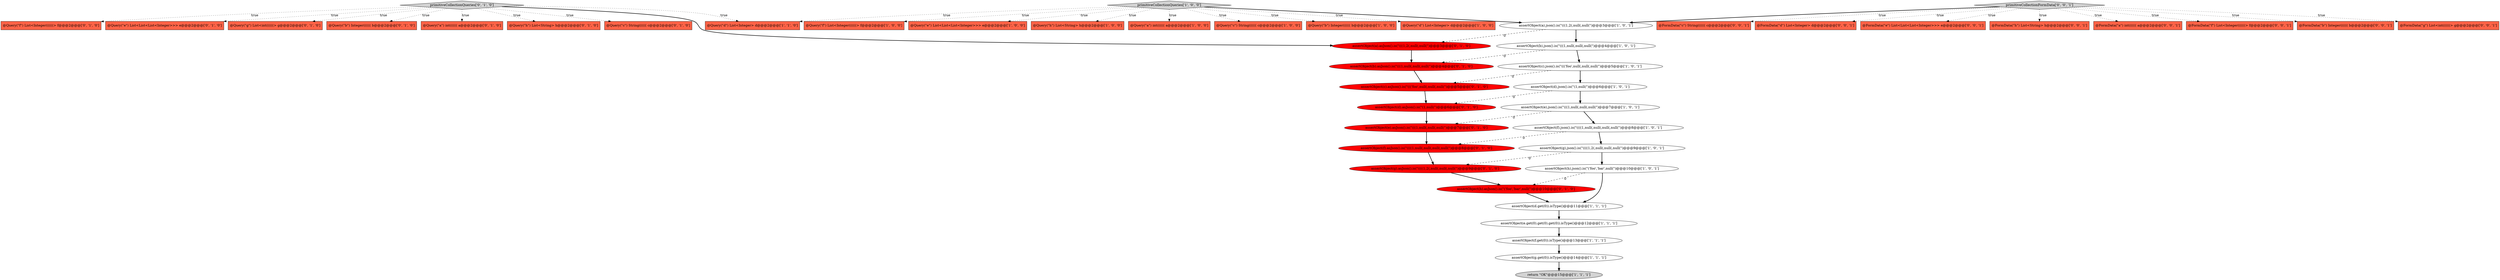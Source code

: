 digraph {
32 [style = filled, label = "assertObject(b).asJson().is(\"(((1,null(,null(,null(\")@@@4@@@['0', '1', '0']", fillcolor = red, shape = ellipse image = "AAA1AAABBB2BBB"];
17 [style = filled, label = "assertObject(h).json().is(\"('foo','bar',null(\")@@@10@@@['1', '0', '1']", fillcolor = white, shape = ellipse image = "AAA0AAABBB1BBB"];
16 [style = filled, label = "@Query(\"f\") List<Integer((((((> f@@@2@@@['1', '0', '0']", fillcolor = tomato, shape = box image = "AAA0AAABBB1BBB"];
22 [style = filled, label = "@Query(\"f\") List<Integer((((((> f@@@2@@@['0', '1', '0']", fillcolor = tomato, shape = box image = "AAA0AAABBB2BBB"];
28 [style = filled, label = "@Query(\"e\") List<List<List<Integer>>> e@@@2@@@['0', '1', '0']", fillcolor = tomato, shape = box image = "AAA0AAABBB2BBB"];
6 [style = filled, label = "assertObject(c).json().is(\"((('foo',null(,null(,null(\")@@@5@@@['1', '0', '1']", fillcolor = white, shape = ellipse image = "AAA0AAABBB1BBB"];
20 [style = filled, label = "return \"OK\"@@@15@@@['1', '1', '1']", fillcolor = lightgray, shape = ellipse image = "AAA0AAABBB1BBB"];
27 [style = filled, label = "assertObject(e).asJson().is(\"(((1,null(,null(,null(\")@@@7@@@['0', '1', '0']", fillcolor = red, shape = ellipse image = "AAA1AAABBB2BBB"];
3 [style = filled, label = "assertObject(f.get(0)).isType()@@@13@@@['1', '1', '1']", fillcolor = white, shape = ellipse image = "AAA0AAABBB1BBB"];
26 [style = filled, label = "@Query(\"g\") List<int((((((> g@@@2@@@['0', '1', '0']", fillcolor = tomato, shape = box image = "AAA0AAABBB2BBB"];
25 [style = filled, label = "assertObject(c).asJson().is(\"((('foo',null(,null(,null(\")@@@5@@@['0', '1', '0']", fillcolor = red, shape = ellipse image = "AAA1AAABBB2BBB"];
21 [style = filled, label = "@Query(\"d\") List<Integer> d@@@2@@@['1', '1', '0']", fillcolor = tomato, shape = box image = "AAA0AAABBB1BBB"];
35 [style = filled, label = "@Query(\"b\") Integer(((((( b@@@2@@@['0', '1', '0']", fillcolor = tomato, shape = box image = "AAA0AAABBB2BBB"];
44 [style = filled, label = "@FormData(\"c\") String(((((( c@@@2@@@['0', '0', '1']", fillcolor = tomato, shape = box image = "AAA0AAABBB3BBB"];
18 [style = filled, label = "assertObject(e.get(0).get(0).get(0)).isType()@@@12@@@['1', '1', '1']", fillcolor = white, shape = ellipse image = "AAA0AAABBB1BBB"];
23 [style = filled, label = "assertObject(h).asJson().is(\"('foo','bar',null(\")@@@10@@@['0', '1', '0']", fillcolor = red, shape = ellipse image = "AAA1AAABBB2BBB"];
31 [style = filled, label = "@Query(\"a\") int(((((( a@@@2@@@['0', '1', '0']", fillcolor = tomato, shape = box image = "AAA0AAABBB2BBB"];
4 [style = filled, label = "assertObject(g.get(0)).isType()@@@14@@@['1', '1', '1']", fillcolor = white, shape = ellipse image = "AAA0AAABBB1BBB"];
38 [style = filled, label = "@FormData(\"d\") List<Integer> d@@@2@@@['0', '0', '1']", fillcolor = tomato, shape = box image = "AAA0AAABBB3BBB"];
19 [style = filled, label = "assertObject(g).json().is(\"((((1,2(,null(,null(,null(\")@@@9@@@['1', '0', '1']", fillcolor = white, shape = ellipse image = "AAA0AAABBB1BBB"];
40 [style = filled, label = "@FormData(\"e\") List<List<List<Integer>>> e@@@2@@@['0', '0', '1']", fillcolor = tomato, shape = box image = "AAA0AAABBB3BBB"];
2 [style = filled, label = "@Query(\"e\") List<List<List<Integer>>> e@@@2@@@['1', '0', '0']", fillcolor = tomato, shape = box image = "AAA0AAABBB1BBB"];
5 [style = filled, label = "@Query(\"h\") List<String> h@@@2@@@['1', '0', '0']", fillcolor = tomato, shape = box image = "AAA0AAABBB1BBB"];
39 [style = filled, label = "@FormData(\"h\") List<String> h@@@2@@@['0', '0', '1']", fillcolor = tomato, shape = box image = "AAA0AAABBB3BBB"];
0 [style = filled, label = "assertObject(e).json().is(\"(((1,null(,null(,null(\")@@@7@@@['1', '0', '1']", fillcolor = white, shape = ellipse image = "AAA0AAABBB1BBB"];
29 [style = filled, label = "@Query(\"h\") List<String> h@@@2@@@['0', '1', '0']", fillcolor = tomato, shape = box image = "AAA0AAABBB2BBB"];
15 [style = filled, label = "assertObject(a).json().is(\"(((1,2(,null(,null(\")@@@3@@@['1', '0', '1']", fillcolor = white, shape = ellipse image = "AAA0AAABBB1BBB"];
43 [style = filled, label = "@FormData(\"a\") int(((((( a@@@2@@@['0', '0', '1']", fillcolor = tomato, shape = box image = "AAA0AAABBB3BBB"];
12 [style = filled, label = "assertObject(b).json().is(\"(((1,null(,null(,null(\")@@@4@@@['1', '0', '1']", fillcolor = white, shape = ellipse image = "AAA0AAABBB1BBB"];
34 [style = filled, label = "assertObject(d).asJson().is(\"(1,null(\")@@@6@@@['0', '1', '0']", fillcolor = red, shape = ellipse image = "AAA1AAABBB2BBB"];
42 [style = filled, label = "@FormData(\"f\") List<Integer((((((> f@@@2@@@['0', '0', '1']", fillcolor = tomato, shape = box image = "AAA0AAABBB3BBB"];
9 [style = filled, label = "assertObject(d.get(0)).isType()@@@11@@@['1', '1', '1']", fillcolor = white, shape = ellipse image = "AAA0AAABBB1BBB"];
13 [style = filled, label = "assertObject(f).json().is(\"((((1,null(,null(,null(,null(\")@@@8@@@['1', '0', '1']", fillcolor = white, shape = ellipse image = "AAA0AAABBB1BBB"];
36 [style = filled, label = "assertObject(g).asJson().is(\"((((1,2(,null(,null(,null(\")@@@9@@@['0', '1', '0']", fillcolor = red, shape = ellipse image = "AAA1AAABBB2BBB"];
37 [style = filled, label = "assertObject(a).asJson().is(\"(((1,2(,null(,null(\")@@@3@@@['0', '1', '0']", fillcolor = red, shape = ellipse image = "AAA1AAABBB2BBB"];
45 [style = filled, label = "@FormData(\"b\") Integer(((((( b@@@2@@@['0', '0', '1']", fillcolor = tomato, shape = box image = "AAA0AAABBB3BBB"];
7 [style = filled, label = "@Query(\"a\") int(((((( a@@@2@@@['1', '0', '0']", fillcolor = tomato, shape = box image = "AAA0AAABBB1BBB"];
14 [style = filled, label = "primitiveCollectionQueries['1', '0', '0']", fillcolor = lightgray, shape = diamond image = "AAA0AAABBB1BBB"];
30 [style = filled, label = "primitiveCollectionQueries['0', '1', '0']", fillcolor = lightgray, shape = diamond image = "AAA0AAABBB2BBB"];
24 [style = filled, label = "assertObject(f).asJson().is(\"((((1,null(,null(,null(,null(\")@@@8@@@['0', '1', '0']", fillcolor = red, shape = ellipse image = "AAA1AAABBB2BBB"];
46 [style = filled, label = "primitiveCollectionFormData['0', '0', '1']", fillcolor = lightgray, shape = diamond image = "AAA0AAABBB3BBB"];
33 [style = filled, label = "@Query(\"c\") String(((((( c@@@2@@@['0', '1', '0']", fillcolor = tomato, shape = box image = "AAA0AAABBB2BBB"];
10 [style = filled, label = "assertObject(d).json().is(\"(1,null(\")@@@6@@@['1', '0', '1']", fillcolor = white, shape = ellipse image = "AAA0AAABBB1BBB"];
41 [style = filled, label = "@FormData(\"g\") List<int((((((> g@@@2@@@['0', '0', '1']", fillcolor = tomato, shape = box image = "AAA0AAABBB3BBB"];
1 [style = filled, label = "@Query(\"c\") String(((((( c@@@2@@@['1', '0', '0']", fillcolor = tomato, shape = box image = "AAA0AAABBB1BBB"];
8 [style = filled, label = "@Query(\"b\") Integer(((((( b@@@2@@@['1', '0', '0']", fillcolor = tomato, shape = box image = "AAA0AAABBB1BBB"];
11 [style = filled, label = "@Query(\"d\") List<Integer> d@@@2@@@['1', '0', '0']", fillcolor = tomato, shape = box image = "AAA0AAABBB1BBB"];
14->2 [style = dotted, label="true"];
18->3 [style = bold, label=""];
46->40 [style = dotted, label="true"];
0->13 [style = bold, label=""];
25->34 [style = bold, label=""];
10->34 [style = dashed, label="0"];
46->15 [style = bold, label=""];
15->37 [style = dashed, label="0"];
12->32 [style = dashed, label="0"];
17->9 [style = bold, label=""];
46->44 [style = dotted, label="true"];
19->17 [style = bold, label=""];
30->26 [style = dotted, label="true"];
30->37 [style = bold, label=""];
0->27 [style = dashed, label="0"];
46->41 [style = dotted, label="true"];
12->6 [style = bold, label=""];
30->21 [style = dotted, label="true"];
3->4 [style = bold, label=""];
14->16 [style = dotted, label="true"];
24->36 [style = bold, label=""];
30->29 [style = dotted, label="true"];
13->24 [style = dashed, label="0"];
13->19 [style = bold, label=""];
14->21 [style = dotted, label="true"];
14->5 [style = dotted, label="true"];
9->18 [style = bold, label=""];
36->23 [style = bold, label=""];
6->25 [style = dashed, label="0"];
19->36 [style = dashed, label="0"];
30->35 [style = dotted, label="true"];
6->10 [style = bold, label=""];
10->0 [style = bold, label=""];
14->7 [style = dotted, label="true"];
32->25 [style = bold, label=""];
4->20 [style = bold, label=""];
14->8 [style = dotted, label="true"];
46->45 [style = dotted, label="true"];
37->32 [style = bold, label=""];
46->39 [style = dotted, label="true"];
46->42 [style = dotted, label="true"];
14->11 [style = dotted, label="true"];
14->15 [style = bold, label=""];
15->12 [style = bold, label=""];
27->24 [style = bold, label=""];
14->1 [style = dotted, label="true"];
17->23 [style = dashed, label="0"];
46->38 [style = dotted, label="true"];
30->28 [style = dotted, label="true"];
30->22 [style = dotted, label="true"];
46->43 [style = dotted, label="true"];
23->9 [style = bold, label=""];
30->33 [style = dotted, label="true"];
30->31 [style = dotted, label="true"];
34->27 [style = bold, label=""];
}
